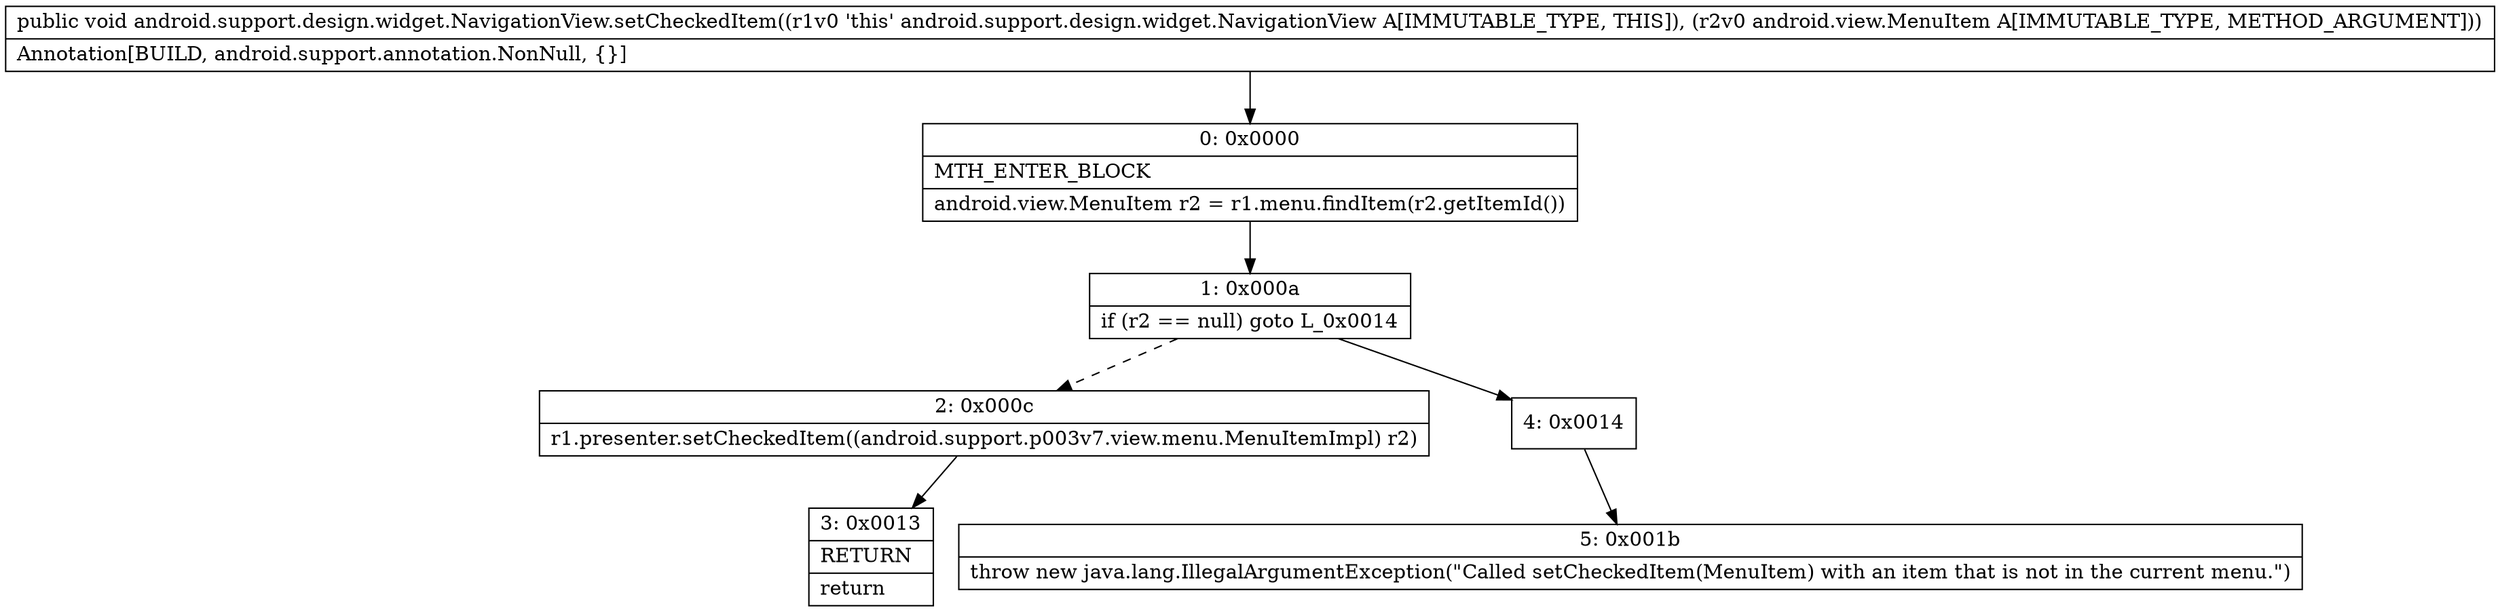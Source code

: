 digraph "CFG forandroid.support.design.widget.NavigationView.setCheckedItem(Landroid\/view\/MenuItem;)V" {
Node_0 [shape=record,label="{0\:\ 0x0000|MTH_ENTER_BLOCK\l|android.view.MenuItem r2 = r1.menu.findItem(r2.getItemId())\l}"];
Node_1 [shape=record,label="{1\:\ 0x000a|if (r2 == null) goto L_0x0014\l}"];
Node_2 [shape=record,label="{2\:\ 0x000c|r1.presenter.setCheckedItem((android.support.p003v7.view.menu.MenuItemImpl) r2)\l}"];
Node_3 [shape=record,label="{3\:\ 0x0013|RETURN\l|return\l}"];
Node_4 [shape=record,label="{4\:\ 0x0014}"];
Node_5 [shape=record,label="{5\:\ 0x001b|throw new java.lang.IllegalArgumentException(\"Called setCheckedItem(MenuItem) with an item that is not in the current menu.\")\l}"];
MethodNode[shape=record,label="{public void android.support.design.widget.NavigationView.setCheckedItem((r1v0 'this' android.support.design.widget.NavigationView A[IMMUTABLE_TYPE, THIS]), (r2v0 android.view.MenuItem A[IMMUTABLE_TYPE, METHOD_ARGUMENT]))  | Annotation[BUILD, android.support.annotation.NonNull, \{\}]\l}"];
MethodNode -> Node_0;
Node_0 -> Node_1;
Node_1 -> Node_2[style=dashed];
Node_1 -> Node_4;
Node_2 -> Node_3;
Node_4 -> Node_5;
}

